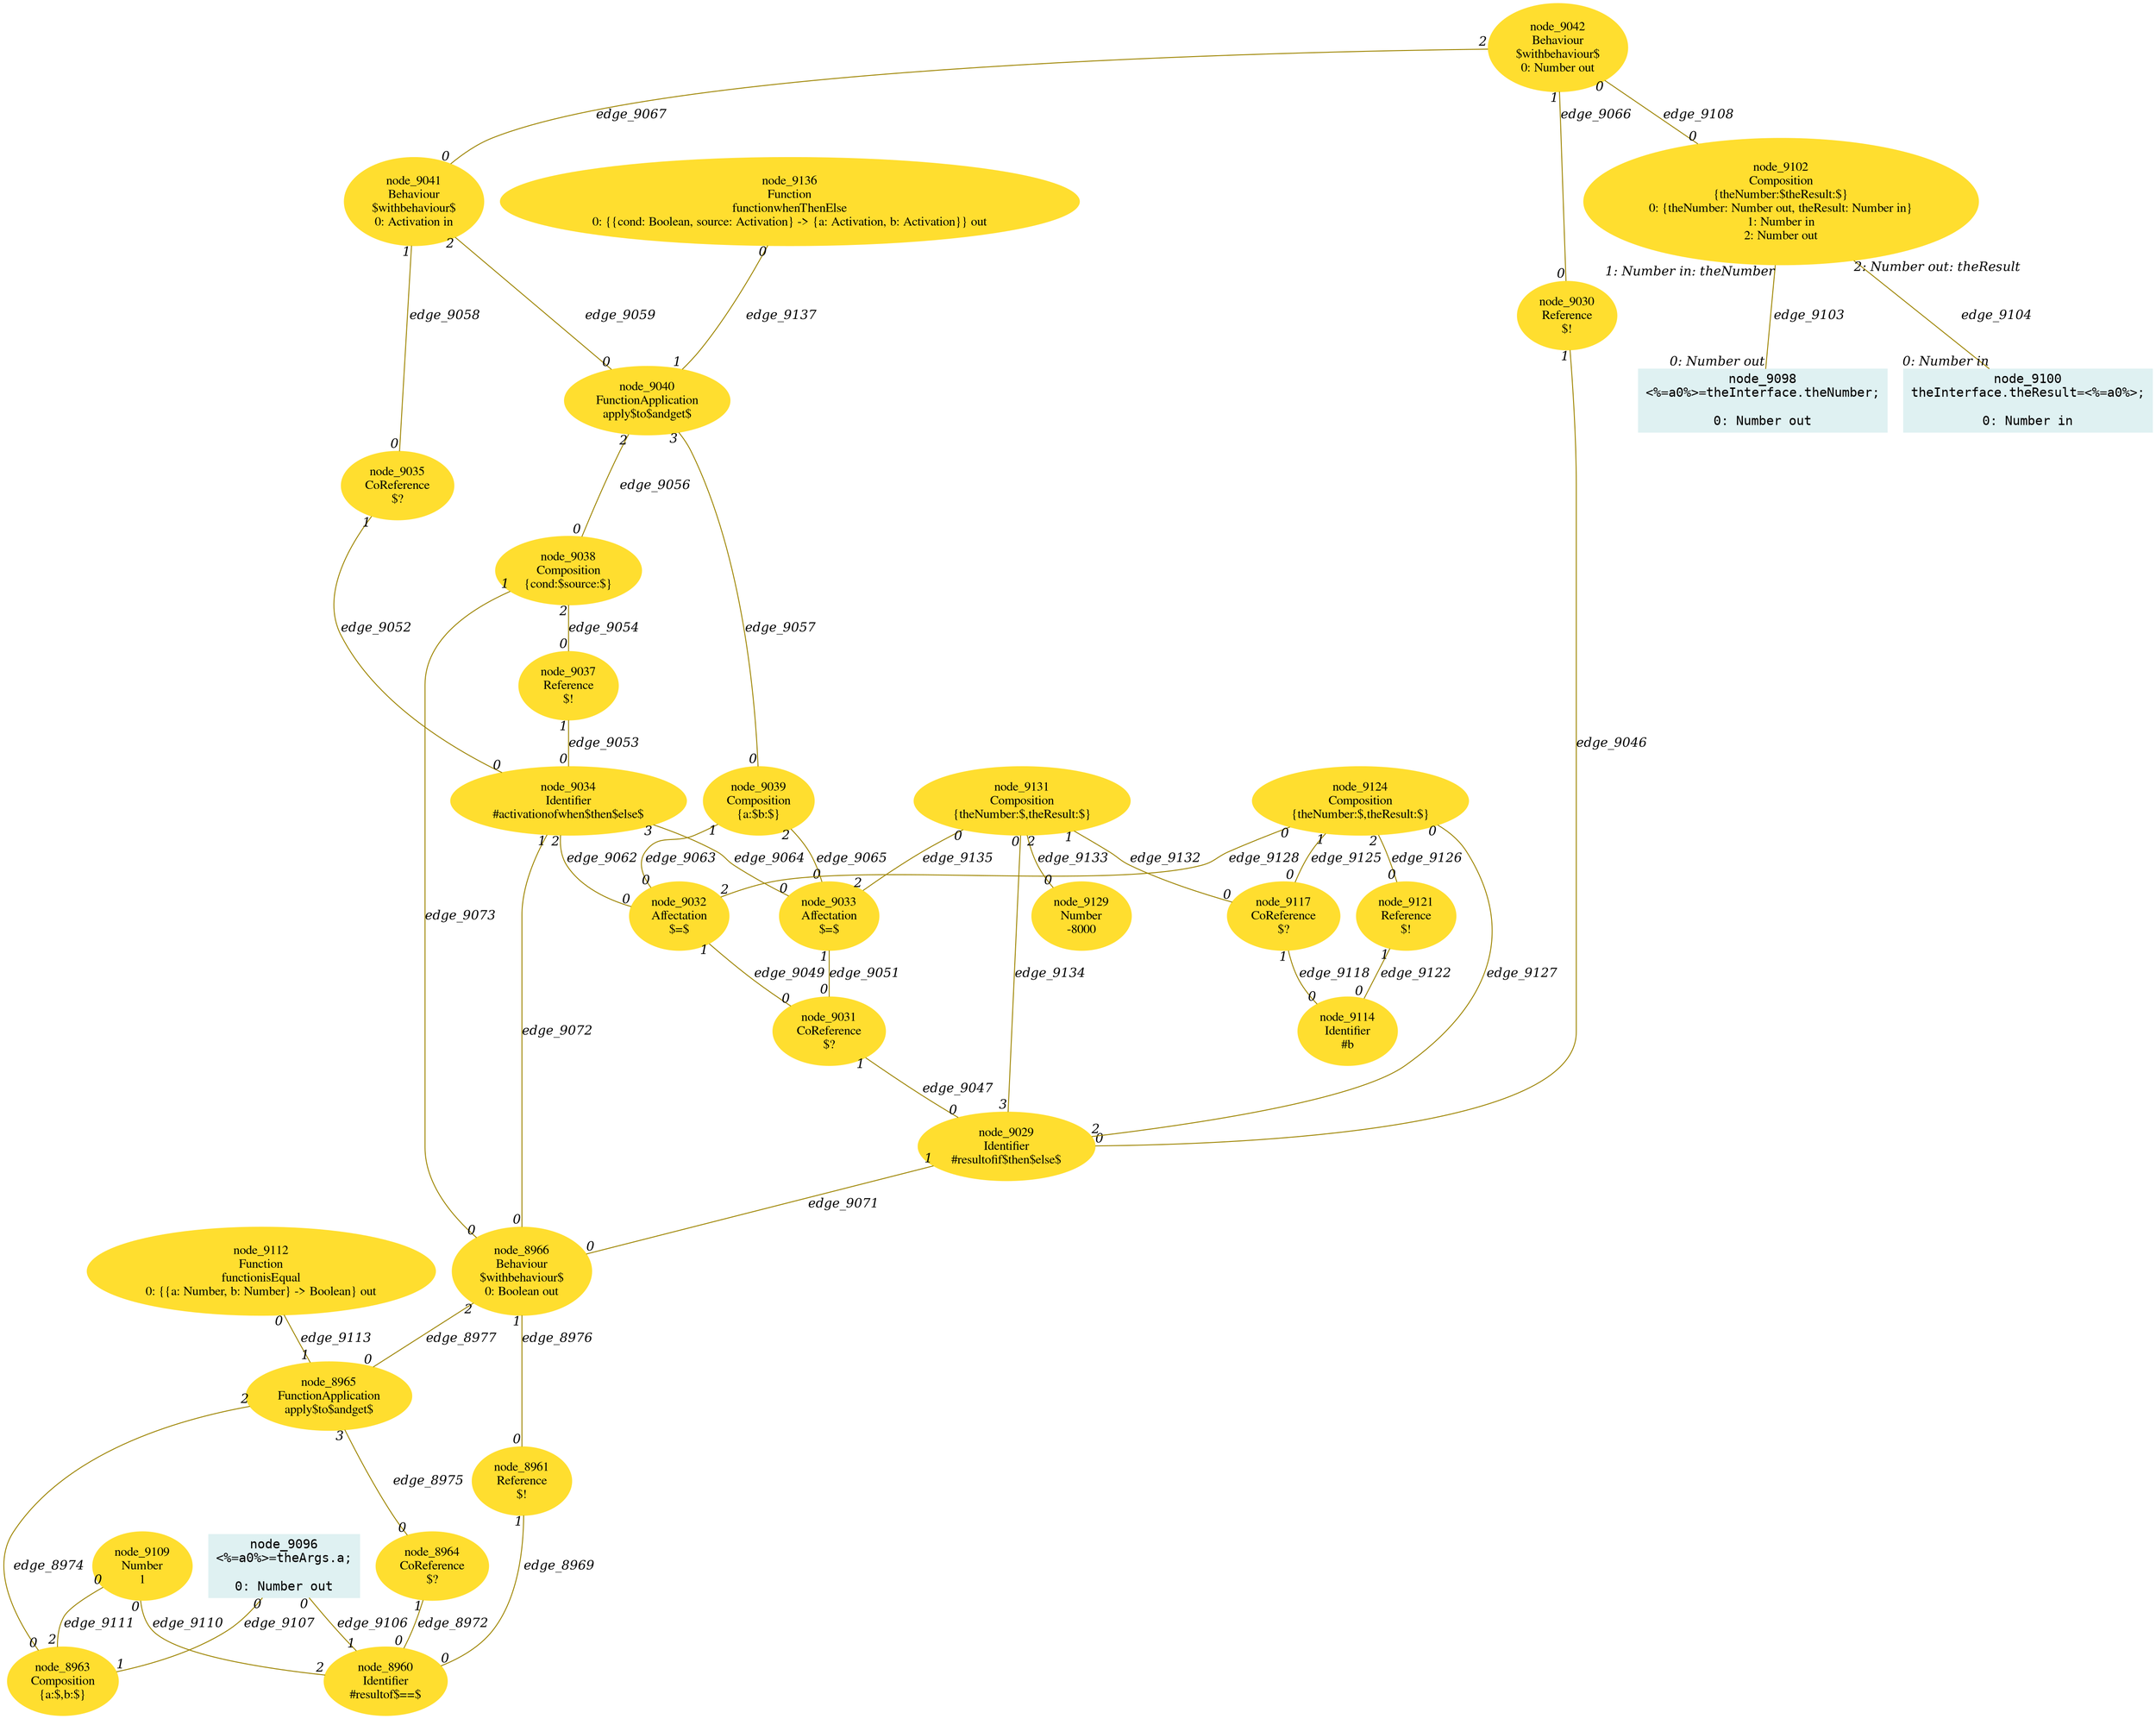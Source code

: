 digraph g{node_8960 [shape="ellipse", style="filled", color="#ffde2f", fontname="Times", label="node_8960
Identifier
#resultof$==$
" ]
node_8961 [shape="ellipse", style="filled", color="#ffde2f", fontname="Times", label="node_8961
Reference
$!
" ]
node_8963 [shape="ellipse", style="filled", color="#ffde2f", fontname="Times", label="node_8963
Composition
{a:$,b:$}
" ]
node_8964 [shape="ellipse", style="filled", color="#ffde2f", fontname="Times", label="node_8964
CoReference
$?
" ]
node_8965 [shape="ellipse", style="filled", color="#ffde2f", fontname="Times", label="node_8965
FunctionApplication
apply$to$andget$
" ]
node_8966 [shape="ellipse", style="filled", color="#ffde2f", fontname="Times", label="node_8966
Behaviour
$withbehaviour$
0: Boolean out" ]
node_9029 [shape="ellipse", style="filled", color="#ffde2f", fontname="Times", label="node_9029
Identifier
#resultofif$then$else$
" ]
node_9030 [shape="ellipse", style="filled", color="#ffde2f", fontname="Times", label="node_9030
Reference
$!
" ]
node_9031 [shape="ellipse", style="filled", color="#ffde2f", fontname="Times", label="node_9031
CoReference
$?
" ]
node_9032 [shape="ellipse", style="filled", color="#ffde2f", fontname="Times", label="node_9032
Affectation
$=$
" ]
node_9033 [shape="ellipse", style="filled", color="#ffde2f", fontname="Times", label="node_9033
Affectation
$=$
" ]
node_9034 [shape="ellipse", style="filled", color="#ffde2f", fontname="Times", label="node_9034
Identifier
#activationofwhen$then$else$
" ]
node_9035 [shape="ellipse", style="filled", color="#ffde2f", fontname="Times", label="node_9035
CoReference
$?
" ]
node_9037 [shape="ellipse", style="filled", color="#ffde2f", fontname="Times", label="node_9037
Reference
$!
" ]
node_9038 [shape="ellipse", style="filled", color="#ffde2f", fontname="Times", label="node_9038
Composition
{cond:$source:$}
" ]
node_9039 [shape="ellipse", style="filled", color="#ffde2f", fontname="Times", label="node_9039
Composition
{a:$b:$}
" ]
node_9040 [shape="ellipse", style="filled", color="#ffde2f", fontname="Times", label="node_9040
FunctionApplication
apply$to$andget$
" ]
node_9041 [shape="ellipse", style="filled", color="#ffde2f", fontname="Times", label="node_9041
Behaviour
$withbehaviour$
0: Activation in" ]
node_9042 [shape="ellipse", style="filled", color="#ffde2f", fontname="Times", label="node_9042
Behaviour
$withbehaviour$
0: Number out" ]
node_9096 [shape="box", style="filled", color="#dff1f2", fontname="Courier", label="node_9096
<%=a0%>=theArgs.a;

0: Number out" ]
node_9098 [shape="box", style="filled", color="#dff1f2", fontname="Courier", label="node_9098
<%=a0%>=theInterface.theNumber;

0: Number out" ]
node_9100 [shape="box", style="filled", color="#dff1f2", fontname="Courier", label="node_9100
theInterface.theResult=<%=a0%>;

0: Number in" ]
node_9102 [shape="ellipse", style="filled", color="#ffde2f", fontname="Times", label="node_9102
Composition
{theNumber:$theResult:$}
0: {theNumber: Number out, theResult: Number in}
1: Number in
2: Number out" ]
node_9109 [shape="ellipse", style="filled", color="#ffde2f", fontname="Times", label="node_9109
Number
1
" ]
node_9112 [shape="ellipse", style="filled", color="#ffde2f", fontname="Times", label="node_9112
Function
functionisEqual
0: {{a: Number, b: Number} -> Boolean} out" ]
node_9114 [shape="ellipse", style="filled", color="#ffde2f", fontname="Times", label="node_9114
Identifier
#b
" ]
node_9117 [shape="ellipse", style="filled", color="#ffde2f", fontname="Times", label="node_9117
CoReference
$?
" ]
node_9121 [shape="ellipse", style="filled", color="#ffde2f", fontname="Times", label="node_9121
Reference
$!
" ]
node_9124 [shape="ellipse", style="filled", color="#ffde2f", fontname="Times", label="node_9124
Composition
{theNumber:$,theResult:$}
" ]
node_9129 [shape="ellipse", style="filled", color="#ffde2f", fontname="Times", label="node_9129
Number
-8000
" ]
node_9131 [shape="ellipse", style="filled", color="#ffde2f", fontname="Times", label="node_9131
Composition
{theNumber:$,theResult:$}
" ]
node_9136 [shape="ellipse", style="filled", color="#ffde2f", fontname="Times", label="node_9136
Function
functionwhenThenElse
0: {{cond: Boolean, source: Activation} -> {a: Activation, b: Activation}} out" ]
node_8961 -> node_8960 [dir=none, arrowHead=none, fontname="Times-Italic", arrowsize=1, color="#9d8400", label="edge_8969",  headlabel="0", taillabel="1" ]
node_8964 -> node_8960 [dir=none, arrowHead=none, fontname="Times-Italic", arrowsize=1, color="#9d8400", label="edge_8972",  headlabel="0", taillabel="1" ]
node_8965 -> node_8963 [dir=none, arrowHead=none, fontname="Times-Italic", arrowsize=1, color="#9d8400", label="edge_8974",  headlabel="0", taillabel="2" ]
node_8965 -> node_8964 [dir=none, arrowHead=none, fontname="Times-Italic", arrowsize=1, color="#9d8400", label="edge_8975",  headlabel="0", taillabel="3" ]
node_8966 -> node_8961 [dir=none, arrowHead=none, fontname="Times-Italic", arrowsize=1, color="#9d8400", label="edge_8976",  headlabel="0", taillabel="1" ]
node_8966 -> node_8965 [dir=none, arrowHead=none, fontname="Times-Italic", arrowsize=1, color="#9d8400", label="edge_8977",  headlabel="0", taillabel="2" ]
node_9030 -> node_9029 [dir=none, arrowHead=none, fontname="Times-Italic", arrowsize=1, color="#9d8400", label="edge_9046",  headlabel="0", taillabel="1" ]
node_9031 -> node_9029 [dir=none, arrowHead=none, fontname="Times-Italic", arrowsize=1, color="#9d8400", label="edge_9047",  headlabel="0", taillabel="1" ]
node_9032 -> node_9031 [dir=none, arrowHead=none, fontname="Times-Italic", arrowsize=1, color="#9d8400", label="edge_9049",  headlabel="0", taillabel="1" ]
node_9033 -> node_9031 [dir=none, arrowHead=none, fontname="Times-Italic", arrowsize=1, color="#9d8400", label="edge_9051",  headlabel="0", taillabel="1" ]
node_9035 -> node_9034 [dir=none, arrowHead=none, fontname="Times-Italic", arrowsize=1, color="#9d8400", label="edge_9052",  headlabel="0", taillabel="1" ]
node_9037 -> node_9034 [dir=none, arrowHead=none, fontname="Times-Italic", arrowsize=1, color="#9d8400", label="edge_9053",  headlabel="0", taillabel="1" ]
node_9038 -> node_9037 [dir=none, arrowHead=none, fontname="Times-Italic", arrowsize=1, color="#9d8400", label="edge_9054",  headlabel="0", taillabel="2" ]
node_9040 -> node_9038 [dir=none, arrowHead=none, fontname="Times-Italic", arrowsize=1, color="#9d8400", label="edge_9056",  headlabel="0", taillabel="2" ]
node_9040 -> node_9039 [dir=none, arrowHead=none, fontname="Times-Italic", arrowsize=1, color="#9d8400", label="edge_9057",  headlabel="0", taillabel="3" ]
node_9041 -> node_9035 [dir=none, arrowHead=none, fontname="Times-Italic", arrowsize=1, color="#9d8400", label="edge_9058",  headlabel="0", taillabel="1" ]
node_9041 -> node_9040 [dir=none, arrowHead=none, fontname="Times-Italic", arrowsize=1, color="#9d8400", label="edge_9059",  headlabel="0", taillabel="2" ]
node_9034 -> node_9032 [dir=none, arrowHead=none, fontname="Times-Italic", arrowsize=1, color="#9d8400", label="edge_9062",  headlabel="0", taillabel="2" ]
node_9039 -> node_9032 [dir=none, arrowHead=none, fontname="Times-Italic", arrowsize=1, color="#9d8400", label="edge_9063",  headlabel="0", taillabel="1" ]
node_9034 -> node_9033 [dir=none, arrowHead=none, fontname="Times-Italic", arrowsize=1, color="#9d8400", label="edge_9064",  headlabel="0", taillabel="3" ]
node_9039 -> node_9033 [dir=none, arrowHead=none, fontname="Times-Italic", arrowsize=1, color="#9d8400", label="edge_9065",  headlabel="0", taillabel="2" ]
node_9042 -> node_9030 [dir=none, arrowHead=none, fontname="Times-Italic", arrowsize=1, color="#9d8400", label="edge_9066",  headlabel="0", taillabel="1" ]
node_9042 -> node_9041 [dir=none, arrowHead=none, fontname="Times-Italic", arrowsize=1, color="#9d8400", label="edge_9067",  headlabel="0", taillabel="2" ]
node_9029 -> node_8966 [dir=none, arrowHead=none, fontname="Times-Italic", arrowsize=1, color="#9d8400", label="edge_9071",  headlabel="0", taillabel="1" ]
node_9034 -> node_8966 [dir=none, arrowHead=none, fontname="Times-Italic", arrowsize=1, color="#9d8400", label="edge_9072",  headlabel="0", taillabel="1" ]
node_9038 -> node_8966 [dir=none, arrowHead=none, fontname="Times-Italic", arrowsize=1, color="#9d8400", label="edge_9073",  headlabel="0", taillabel="1" ]
node_9102 -> node_9098 [dir=none, arrowHead=none, fontname="Times-Italic", arrowsize=1, color="#9d8400", label="edge_9103",  headlabel="0: Number out", taillabel="1: Number in: theNumber" ]
node_9102 -> node_9100 [dir=none, arrowHead=none, fontname="Times-Italic", arrowsize=1, color="#9d8400", label="edge_9104",  headlabel="0: Number in", taillabel="2: Number out: theResult" ]
node_9096 -> node_8960 [dir=none, arrowHead=none, fontname="Times-Italic", arrowsize=1, color="#9d8400", label="edge_9106",  headlabel="1", taillabel="0" ]
node_9096 -> node_8963 [dir=none, arrowHead=none, fontname="Times-Italic", arrowsize=1, color="#9d8400", label="edge_9107",  headlabel="1", taillabel="0" ]
node_9042 -> node_9102 [dir=none, arrowHead=none, fontname="Times-Italic", arrowsize=1, color="#9d8400", label="edge_9108",  headlabel="0", taillabel="0" ]
node_9109 -> node_8960 [dir=none, arrowHead=none, fontname="Times-Italic", arrowsize=1, color="#9d8400", label="edge_9110",  headlabel="2", taillabel="0" ]
node_9109 -> node_8963 [dir=none, arrowHead=none, fontname="Times-Italic", arrowsize=1, color="#9d8400", label="edge_9111",  headlabel="2", taillabel="0" ]
node_9112 -> node_8965 [dir=none, arrowHead=none, fontname="Times-Italic", arrowsize=1, color="#9d8400", label="edge_9113",  headlabel="1", taillabel="0" ]
node_9117 -> node_9114 [dir=none, arrowHead=none, fontname="Times-Italic", arrowsize=1, color="#9d8400", label="edge_9118",  headlabel="0", taillabel="1" ]
node_9121 -> node_9114 [dir=none, arrowHead=none, fontname="Times-Italic", arrowsize=1, color="#9d8400", label="edge_9122",  headlabel="0", taillabel="1" ]
node_9124 -> node_9117 [dir=none, arrowHead=none, fontname="Times-Italic", arrowsize=1, color="#9d8400", label="edge_9125",  headlabel="0", taillabel="1" ]
node_9124 -> node_9121 [dir=none, arrowHead=none, fontname="Times-Italic", arrowsize=1, color="#9d8400", label="edge_9126",  headlabel="0", taillabel="2" ]
node_9124 -> node_9029 [dir=none, arrowHead=none, fontname="Times-Italic", arrowsize=1, color="#9d8400", label="edge_9127",  headlabel="2", taillabel="0" ]
node_9124 -> node_9032 [dir=none, arrowHead=none, fontname="Times-Italic", arrowsize=1, color="#9d8400", label="edge_9128",  headlabel="2", taillabel="0" ]
node_9131 -> node_9117 [dir=none, arrowHead=none, fontname="Times-Italic", arrowsize=1, color="#9d8400", label="edge_9132",  headlabel="0", taillabel="1" ]
node_9131 -> node_9129 [dir=none, arrowHead=none, fontname="Times-Italic", arrowsize=1, color="#9d8400", label="edge_9133",  headlabel="0", taillabel="2" ]
node_9131 -> node_9029 [dir=none, arrowHead=none, fontname="Times-Italic", arrowsize=1, color="#9d8400", label="edge_9134",  headlabel="3", taillabel="0" ]
node_9131 -> node_9033 [dir=none, arrowHead=none, fontname="Times-Italic", arrowsize=1, color="#9d8400", label="edge_9135",  headlabel="2", taillabel="0" ]
node_9136 -> node_9040 [dir=none, arrowHead=none, fontname="Times-Italic", arrowsize=1, color="#9d8400", label="edge_9137",  headlabel="1", taillabel="0" ]
}